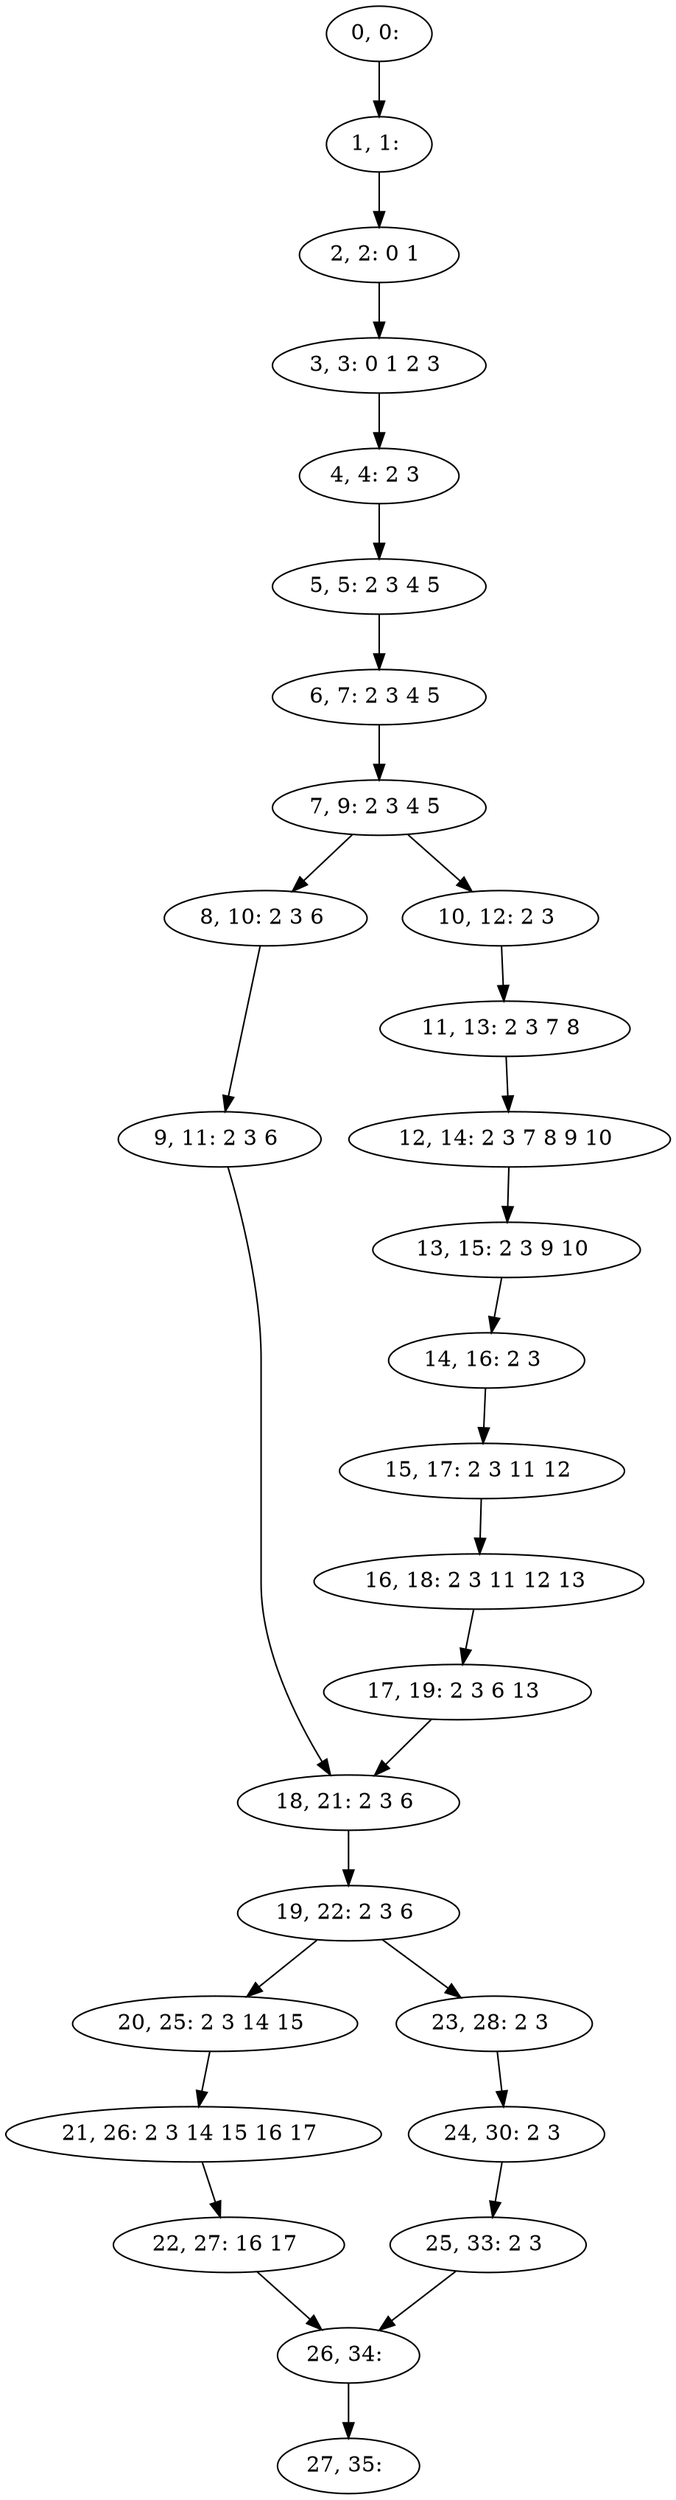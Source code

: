 digraph G {
0[label="0, 0: "];
1[label="1, 1: "];
2[label="2, 2: 0 1 "];
3[label="3, 3: 0 1 2 3 "];
4[label="4, 4: 2 3 "];
5[label="5, 5: 2 3 4 5 "];
6[label="6, 7: 2 3 4 5 "];
7[label="7, 9: 2 3 4 5 "];
8[label="8, 10: 2 3 6 "];
9[label="9, 11: 2 3 6 "];
10[label="10, 12: 2 3 "];
11[label="11, 13: 2 3 7 8 "];
12[label="12, 14: 2 3 7 8 9 10 "];
13[label="13, 15: 2 3 9 10 "];
14[label="14, 16: 2 3 "];
15[label="15, 17: 2 3 11 12 "];
16[label="16, 18: 2 3 11 12 13 "];
17[label="17, 19: 2 3 6 13 "];
18[label="18, 21: 2 3 6 "];
19[label="19, 22: 2 3 6 "];
20[label="20, 25: 2 3 14 15 "];
21[label="21, 26: 2 3 14 15 16 17 "];
22[label="22, 27: 16 17 "];
23[label="23, 28: 2 3 "];
24[label="24, 30: 2 3 "];
25[label="25, 33: 2 3 "];
26[label="26, 34: "];
27[label="27, 35: "];
0->1 ;
1->2 ;
2->3 ;
3->4 ;
4->5 ;
5->6 ;
6->7 ;
7->8 ;
7->10 ;
8->9 ;
9->18 ;
10->11 ;
11->12 ;
12->13 ;
13->14 ;
14->15 ;
15->16 ;
16->17 ;
17->18 ;
18->19 ;
19->20 ;
19->23 ;
20->21 ;
21->22 ;
22->26 ;
23->24 ;
24->25 ;
25->26 ;
26->27 ;
}
